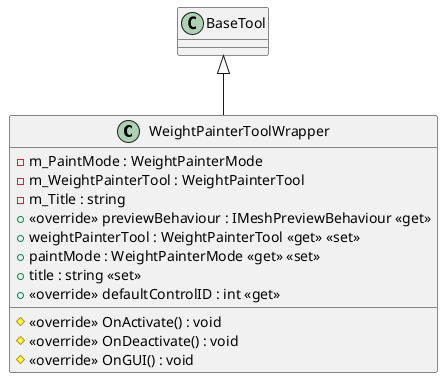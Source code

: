 @startuml
class WeightPainterToolWrapper {
    - m_PaintMode : WeightPainterMode
    - m_WeightPainterTool : WeightPainterTool
    - m_Title : string
    + <<override>> previewBehaviour : IMeshPreviewBehaviour <<get>>
    + weightPainterTool : WeightPainterTool <<get>> <<set>>
    + paintMode : WeightPainterMode <<get>> <<set>>
    + title : string <<set>>
    + <<override>> defaultControlID : int <<get>>
    # <<override>> OnActivate() : void
    # <<override>> OnDeactivate() : void
    # <<override>> OnGUI() : void
}
BaseTool <|-- WeightPainterToolWrapper
@enduml
